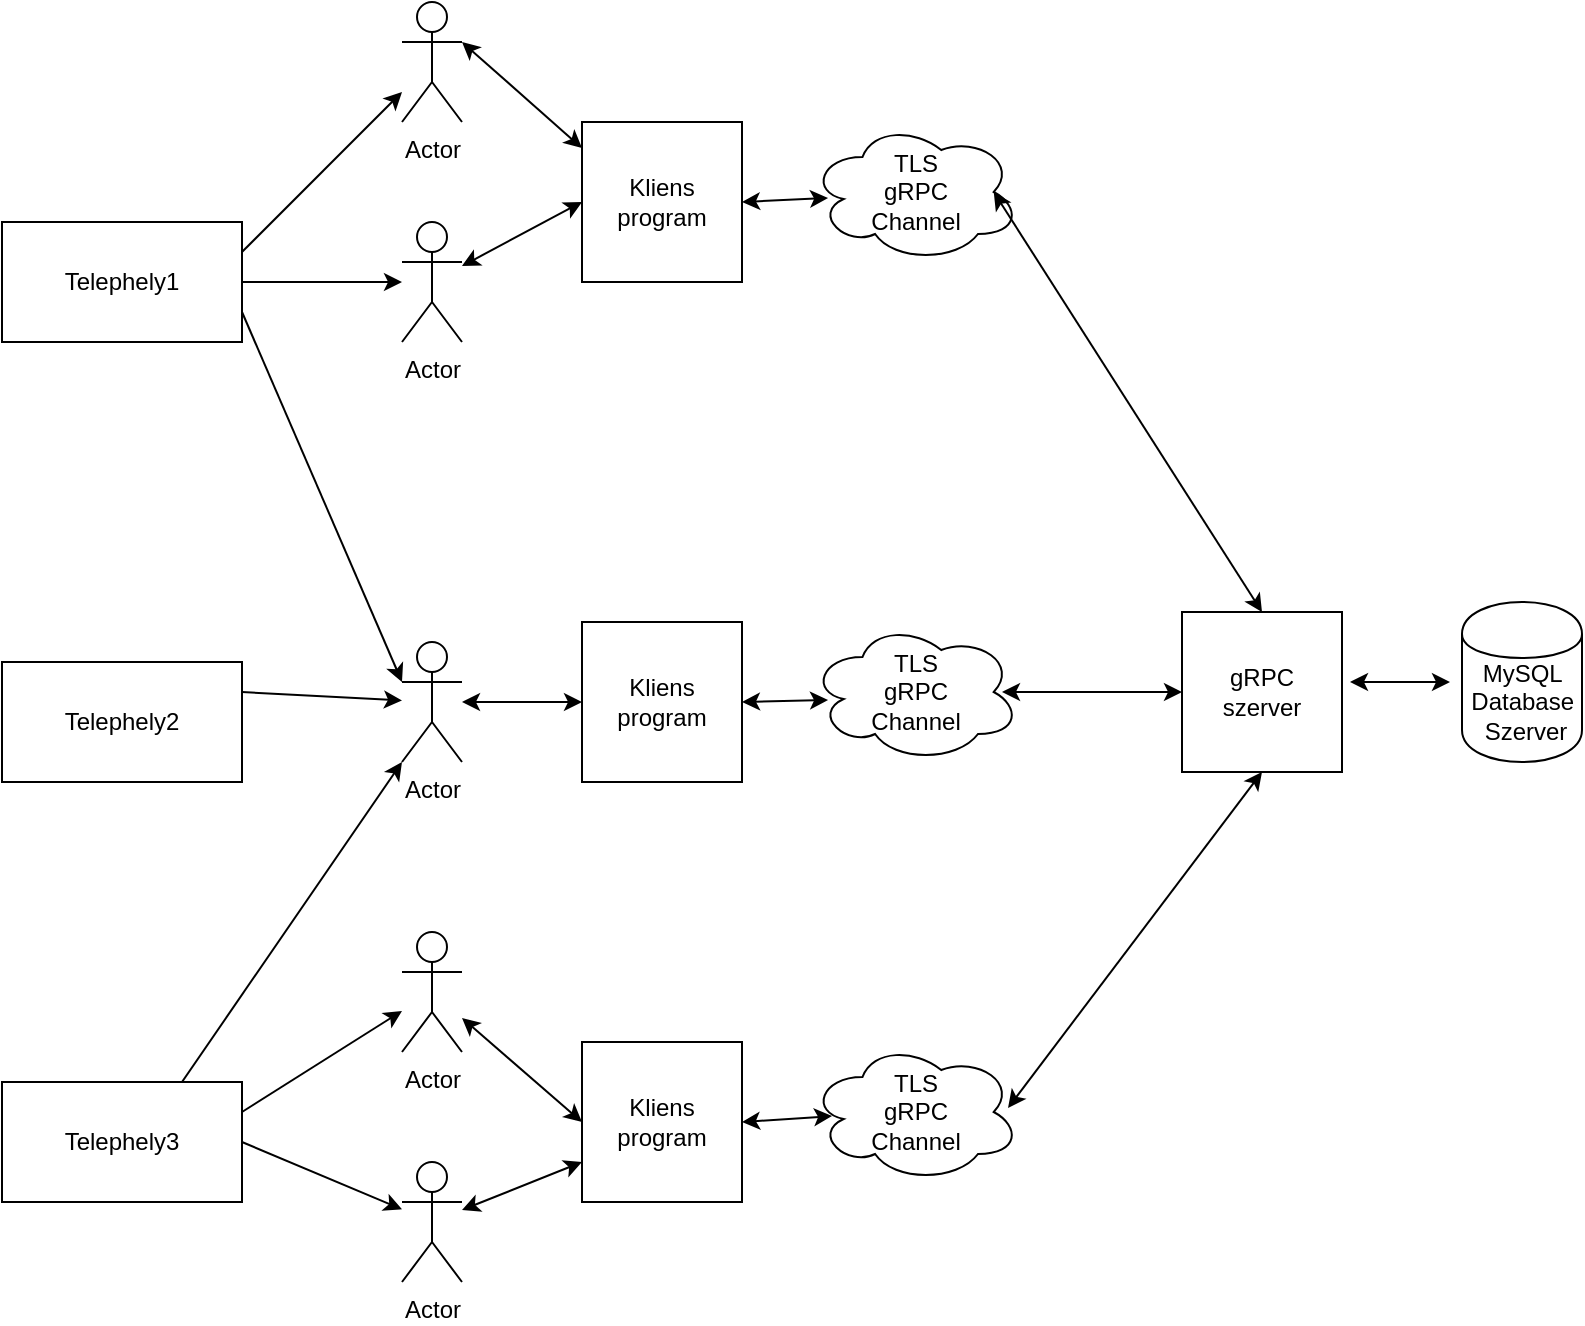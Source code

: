 <mxfile version="12.9.8" type="device"><diagram id="CdFhesnG6FrgWfggPAQY" name="Page-1"><mxGraphModel dx="2062" dy="762" grid="1" gridSize="10" guides="1" tooltips="1" connect="1" arrows="1" fold="1" page="1" pageScale="1" pageWidth="827" pageHeight="1169" math="0" shadow="0"><root><mxCell id="0"/><mxCell id="1" parent="0"/><mxCell id="7Wt9LZ78kQJ02TTi9cxh-1" value="Actor" style="shape=umlActor;verticalLabelPosition=bottom;labelBackgroundColor=#ffffff;verticalAlign=top;html=1;outlineConnect=0;" vertex="1" parent="1"><mxGeometry x="210" y="60" width="30" height="60" as="geometry"/></mxCell><mxCell id="7Wt9LZ78kQJ02TTi9cxh-2" value="Actor" style="shape=umlActor;verticalLabelPosition=bottom;labelBackgroundColor=#ffffff;verticalAlign=top;html=1;outlineConnect=0;" vertex="1" parent="1"><mxGeometry x="210" y="170" width="30" height="60" as="geometry"/></mxCell><mxCell id="7Wt9LZ78kQJ02TTi9cxh-3" value="Actor" style="shape=umlActor;verticalLabelPosition=bottom;labelBackgroundColor=#ffffff;verticalAlign=top;html=1;outlineConnect=0;" vertex="1" parent="1"><mxGeometry x="210" y="380" width="30" height="60" as="geometry"/></mxCell><mxCell id="7Wt9LZ78kQJ02TTi9cxh-5" value="Actor" style="shape=umlActor;verticalLabelPosition=bottom;labelBackgroundColor=#ffffff;verticalAlign=top;html=1;outlineConnect=0;" vertex="1" parent="1"><mxGeometry x="210" y="525" width="30" height="60" as="geometry"/></mxCell><mxCell id="7Wt9LZ78kQJ02TTi9cxh-6" value="Actor" style="shape=umlActor;verticalLabelPosition=bottom;labelBackgroundColor=#ffffff;verticalAlign=top;html=1;outlineConnect=0;" vertex="1" parent="1"><mxGeometry x="210" y="640" width="30" height="60" as="geometry"/></mxCell><mxCell id="7Wt9LZ78kQJ02TTi9cxh-7" value="" style="rounded=0;whiteSpace=wrap;html=1;" vertex="1" parent="1"><mxGeometry x="10" y="170" width="120" height="60" as="geometry"/></mxCell><object label="" id="7Wt9LZ78kQJ02TTi9cxh-8"><mxCell style="rounded=0;whiteSpace=wrap;html=1;" vertex="1" parent="1"><mxGeometry x="10" y="390" width="120" height="60" as="geometry"/></mxCell></object><mxCell id="7Wt9LZ78kQJ02TTi9cxh-9" value="" style="rounded=0;whiteSpace=wrap;html=1;" vertex="1" parent="1"><mxGeometry x="10" y="600" width="120" height="60" as="geometry"/></mxCell><mxCell id="7Wt9LZ78kQJ02TTi9cxh-10" value="Telephely1" style="text;html=1;strokeColor=none;fillColor=none;align=center;verticalAlign=middle;whiteSpace=wrap;rounded=0;" vertex="1" parent="1"><mxGeometry x="50" y="190" width="40" height="20" as="geometry"/></mxCell><mxCell id="7Wt9LZ78kQJ02TTi9cxh-11" value="Telephely2" style="text;html=1;strokeColor=none;fillColor=none;align=center;verticalAlign=middle;whiteSpace=wrap;rounded=0;" vertex="1" parent="1"><mxGeometry x="50" y="410" width="40" height="20" as="geometry"/></mxCell><mxCell id="7Wt9LZ78kQJ02TTi9cxh-12" value="Telephely3" style="text;html=1;strokeColor=none;fillColor=none;align=center;verticalAlign=middle;whiteSpace=wrap;rounded=0;" vertex="1" parent="1"><mxGeometry x="50" y="620" width="40" height="20" as="geometry"/></mxCell><mxCell id="7Wt9LZ78kQJ02TTi9cxh-13" value="" style="endArrow=classic;html=1;exitX=1;exitY=0.25;exitDx=0;exitDy=0;" edge="1" parent="1" source="7Wt9LZ78kQJ02TTi9cxh-7" target="7Wt9LZ78kQJ02TTi9cxh-1"><mxGeometry width="50" height="50" relative="1" as="geometry"><mxPoint x="140" y="180" as="sourcePoint"/><mxPoint x="190" y="130" as="targetPoint"/></mxGeometry></mxCell><mxCell id="7Wt9LZ78kQJ02TTi9cxh-16" value="" style="endArrow=classic;html=1;exitX=1;exitY=0.25;exitDx=0;exitDy=0;" edge="1" parent="1" source="7Wt9LZ78kQJ02TTi9cxh-8" target="7Wt9LZ78kQJ02TTi9cxh-3"><mxGeometry width="50" height="50" relative="1" as="geometry"><mxPoint x="390" y="450" as="sourcePoint"/><mxPoint x="440" y="400" as="targetPoint"/></mxGeometry></mxCell><mxCell id="7Wt9LZ78kQJ02TTi9cxh-17" value="" style="endArrow=classic;html=1;exitX=1;exitY=0.5;exitDx=0;exitDy=0;" edge="1" parent="1" source="7Wt9LZ78kQJ02TTi9cxh-7" target="7Wt9LZ78kQJ02TTi9cxh-2"><mxGeometry width="50" height="50" relative="1" as="geometry"><mxPoint x="390" y="450" as="sourcePoint"/><mxPoint x="440" y="400" as="targetPoint"/></mxGeometry></mxCell><mxCell id="7Wt9LZ78kQJ02TTi9cxh-18" value="" style="endArrow=classic;html=1;exitX=1;exitY=0.25;exitDx=0;exitDy=0;" edge="1" parent="1" source="7Wt9LZ78kQJ02TTi9cxh-9" target="7Wt9LZ78kQJ02TTi9cxh-5"><mxGeometry width="50" height="50" relative="1" as="geometry"><mxPoint x="140" y="610" as="sourcePoint"/><mxPoint x="190" y="560" as="targetPoint"/></mxGeometry></mxCell><mxCell id="7Wt9LZ78kQJ02TTi9cxh-22" value="" style="endArrow=classic;html=1;exitX=1;exitY=0.5;exitDx=0;exitDy=0;" edge="1" parent="1" source="7Wt9LZ78kQJ02TTi9cxh-9" target="7Wt9LZ78kQJ02TTi9cxh-6"><mxGeometry width="50" height="50" relative="1" as="geometry"><mxPoint x="320" y="620" as="sourcePoint"/><mxPoint x="370" y="570" as="targetPoint"/></mxGeometry></mxCell><mxCell id="7Wt9LZ78kQJ02TTi9cxh-26" value="" style="endArrow=classic;html=1;entryX=0;entryY=1;entryDx=0;entryDy=0;entryPerimeter=0;" edge="1" parent="1" target="7Wt9LZ78kQJ02TTi9cxh-3"><mxGeometry width="50" height="50" relative="1" as="geometry"><mxPoint x="100" y="600" as="sourcePoint"/><mxPoint x="150" y="550" as="targetPoint"/></mxGeometry></mxCell><mxCell id="7Wt9LZ78kQJ02TTi9cxh-27" value="" style="endArrow=classic;html=1;exitX=1;exitY=0.75;exitDx=0;exitDy=0;entryX=0;entryY=0.333;entryDx=0;entryDy=0;entryPerimeter=0;" edge="1" parent="1" source="7Wt9LZ78kQJ02TTi9cxh-7" target="7Wt9LZ78kQJ02TTi9cxh-3"><mxGeometry width="50" height="50" relative="1" as="geometry"><mxPoint x="390" y="450" as="sourcePoint"/><mxPoint x="440" y="400" as="targetPoint"/></mxGeometry></mxCell><mxCell id="7Wt9LZ78kQJ02TTi9cxh-28" value="" style="whiteSpace=wrap;html=1;aspect=fixed;" vertex="1" parent="1"><mxGeometry x="300" y="120" width="80" height="80" as="geometry"/></mxCell><mxCell id="7Wt9LZ78kQJ02TTi9cxh-29" value="Kliens&lt;br&gt;program" style="text;html=1;strokeColor=none;fillColor=none;align=center;verticalAlign=middle;whiteSpace=wrap;rounded=0;" vertex="1" parent="1"><mxGeometry x="320" y="150" width="40" height="20" as="geometry"/></mxCell><mxCell id="7Wt9LZ78kQJ02TTi9cxh-30" value="" style="whiteSpace=wrap;html=1;aspect=fixed;" vertex="1" parent="1"><mxGeometry x="300" y="580" width="80" height="80" as="geometry"/></mxCell><mxCell id="7Wt9LZ78kQJ02TTi9cxh-31" value="Kliens&lt;br&gt;program" style="text;html=1;strokeColor=none;fillColor=none;align=center;verticalAlign=middle;whiteSpace=wrap;rounded=0;" vertex="1" parent="1"><mxGeometry x="320" y="610" width="40" height="20" as="geometry"/></mxCell><mxCell id="7Wt9LZ78kQJ02TTi9cxh-32" value="" style="whiteSpace=wrap;html=1;aspect=fixed;" vertex="1" parent="1"><mxGeometry x="300" y="370" width="80" height="80" as="geometry"/></mxCell><mxCell id="7Wt9LZ78kQJ02TTi9cxh-33" value="Kliens&lt;br&gt;program" style="text;html=1;strokeColor=none;fillColor=none;align=center;verticalAlign=middle;whiteSpace=wrap;rounded=0;" vertex="1" parent="1"><mxGeometry x="320" y="400" width="40" height="20" as="geometry"/></mxCell><mxCell id="7Wt9LZ78kQJ02TTi9cxh-42" value="" style="ellipse;shape=cloud;whiteSpace=wrap;html=1;" vertex="1" parent="1"><mxGeometry x="414" y="120" width="105" height="70" as="geometry"/></mxCell><mxCell id="7Wt9LZ78kQJ02TTi9cxh-43" value="" style="ellipse;shape=cloud;whiteSpace=wrap;html=1;" vertex="1" parent="1"><mxGeometry x="414" y="370" width="105" height="70" as="geometry"/></mxCell><mxCell id="7Wt9LZ78kQJ02TTi9cxh-44" value="" style="ellipse;shape=cloud;whiteSpace=wrap;html=1;" vertex="1" parent="1"><mxGeometry x="414" y="580" width="105" height="70" as="geometry"/></mxCell><mxCell id="7Wt9LZ78kQJ02TTi9cxh-45" value="TLS gRPC Channel" style="text;html=1;strokeColor=none;fillColor=none;align=center;verticalAlign=middle;whiteSpace=wrap;rounded=0;" vertex="1" parent="1"><mxGeometry x="446.5" y="395" width="40" height="20" as="geometry"/></mxCell><mxCell id="7Wt9LZ78kQJ02TTi9cxh-48" value="TLS gRPC Channel" style="text;html=1;strokeColor=none;fillColor=none;align=center;verticalAlign=middle;whiteSpace=wrap;rounded=0;" vertex="1" parent="1"><mxGeometry x="446.5" y="605" width="40" height="20" as="geometry"/></mxCell><mxCell id="7Wt9LZ78kQJ02TTi9cxh-49" value="TLS gRPC Channel" style="text;html=1;strokeColor=none;fillColor=none;align=center;verticalAlign=middle;whiteSpace=wrap;rounded=0;" vertex="1" parent="1"><mxGeometry x="446.5" y="145" width="40" height="20" as="geometry"/></mxCell><mxCell id="7Wt9LZ78kQJ02TTi9cxh-50" value="" style="whiteSpace=wrap;html=1;aspect=fixed;" vertex="1" parent="1"><mxGeometry x="600" y="365" width="80" height="80" as="geometry"/></mxCell><mxCell id="7Wt9LZ78kQJ02TTi9cxh-51" value="gRPC szerver" style="text;html=1;strokeColor=none;fillColor=none;align=center;verticalAlign=middle;whiteSpace=wrap;rounded=0;" vertex="1" parent="1"><mxGeometry x="620" y="395" width="40" height="20" as="geometry"/></mxCell><mxCell id="7Wt9LZ78kQJ02TTi9cxh-55" value="" style="shape=cylinder;whiteSpace=wrap;html=1;boundedLbl=1;backgroundOutline=1;" vertex="1" parent="1"><mxGeometry x="740" y="360" width="60" height="80" as="geometry"/></mxCell><mxCell id="7Wt9LZ78kQJ02TTi9cxh-56" value="MySQL&amp;nbsp;&lt;br&gt;Database&amp;nbsp;&lt;br&gt;Szerver" style="text;html=1;strokeColor=none;fillColor=none;align=center;verticalAlign=middle;whiteSpace=wrap;rounded=0;" vertex="1" parent="1"><mxGeometry x="752" y="400" width="40" height="20" as="geometry"/></mxCell><mxCell id="7Wt9LZ78kQJ02TTi9cxh-71" value="" style="endArrow=classic;startArrow=classic;html=1;exitX=1;exitY=0.5;exitDx=0;exitDy=0;entryX=0.086;entryY=0.543;entryDx=0;entryDy=0;entryPerimeter=0;" edge="1" parent="1" source="7Wt9LZ78kQJ02TTi9cxh-28" target="7Wt9LZ78kQJ02TTi9cxh-42"><mxGeometry width="50" height="50" relative="1" as="geometry"><mxPoint x="390" y="450" as="sourcePoint"/><mxPoint x="440" y="400" as="targetPoint"/></mxGeometry></mxCell><mxCell id="7Wt9LZ78kQJ02TTi9cxh-72" value="" style="endArrow=classic;startArrow=classic;html=1;exitX=1;exitY=0.5;exitDx=0;exitDy=0;entryX=0.086;entryY=0.557;entryDx=0;entryDy=0;entryPerimeter=0;" edge="1" parent="1" source="7Wt9LZ78kQJ02TTi9cxh-32" target="7Wt9LZ78kQJ02TTi9cxh-43"><mxGeometry width="50" height="50" relative="1" as="geometry"><mxPoint x="390" y="450" as="sourcePoint"/><mxPoint x="440" y="400" as="targetPoint"/></mxGeometry></mxCell><mxCell id="7Wt9LZ78kQJ02TTi9cxh-73" value="" style="endArrow=classic;startArrow=classic;html=1;exitX=1;exitY=0.5;exitDx=0;exitDy=0;entryX=0.105;entryY=0.529;entryDx=0;entryDy=0;entryPerimeter=0;" edge="1" parent="1" source="7Wt9LZ78kQJ02TTi9cxh-30" target="7Wt9LZ78kQJ02TTi9cxh-44"><mxGeometry width="50" height="50" relative="1" as="geometry"><mxPoint x="390" y="450" as="sourcePoint"/><mxPoint x="440" y="400" as="targetPoint"/></mxGeometry></mxCell><mxCell id="7Wt9LZ78kQJ02TTi9cxh-74" value="" style="endArrow=classic;startArrow=classic;html=1;exitX=0.943;exitY=0.471;exitDx=0;exitDy=0;exitPerimeter=0;entryX=0.5;entryY=1;entryDx=0;entryDy=0;" edge="1" parent="1" source="7Wt9LZ78kQJ02TTi9cxh-44" target="7Wt9LZ78kQJ02TTi9cxh-50"><mxGeometry width="50" height="50" relative="1" as="geometry"><mxPoint x="390" y="450" as="sourcePoint"/><mxPoint x="440" y="400" as="targetPoint"/></mxGeometry></mxCell><mxCell id="7Wt9LZ78kQJ02TTi9cxh-76" value="" style="endArrow=classic;startArrow=classic;html=1;exitX=0;exitY=0.5;exitDx=0;exitDy=0;" edge="1" parent="1" source="7Wt9LZ78kQJ02TTi9cxh-50"><mxGeometry width="50" height="50" relative="1" as="geometry"><mxPoint x="390" y="450" as="sourcePoint"/><mxPoint x="510" y="405" as="targetPoint"/></mxGeometry></mxCell><mxCell id="7Wt9LZ78kQJ02TTi9cxh-77" value="" style="endArrow=classic;startArrow=classic;html=1;exitX=0.875;exitY=0.5;exitDx=0;exitDy=0;exitPerimeter=0;entryX=0.5;entryY=0;entryDx=0;entryDy=0;" edge="1" parent="1" source="7Wt9LZ78kQJ02TTi9cxh-42" target="7Wt9LZ78kQJ02TTi9cxh-50"><mxGeometry width="50" height="50" relative="1" as="geometry"><mxPoint x="625" y="260" as="sourcePoint"/><mxPoint x="675" y="210" as="targetPoint"/></mxGeometry></mxCell><mxCell id="7Wt9LZ78kQJ02TTi9cxh-79" value="" style="endArrow=classic;startArrow=classic;html=1;entryX=0;entryY=0.5;entryDx=0;entryDy=0;" edge="1" parent="1"><mxGeometry width="50" height="50" relative="1" as="geometry"><mxPoint x="684" y="400" as="sourcePoint"/><mxPoint x="734" y="400" as="targetPoint"/></mxGeometry></mxCell><mxCell id="7Wt9LZ78kQJ02TTi9cxh-80" value="" style="endArrow=classic;startArrow=classic;html=1;exitX=0;exitY=0.5;exitDx=0;exitDy=0;" edge="1" parent="1" source="7Wt9LZ78kQJ02TTi9cxh-32" target="7Wt9LZ78kQJ02TTi9cxh-3"><mxGeometry width="50" height="50" relative="1" as="geometry"><mxPoint x="390" y="450" as="sourcePoint"/><mxPoint x="440" y="400" as="targetPoint"/></mxGeometry></mxCell><mxCell id="7Wt9LZ78kQJ02TTi9cxh-81" value="" style="endArrow=classic;startArrow=classic;html=1;exitX=0;exitY=0.5;exitDx=0;exitDy=0;" edge="1" parent="1" source="7Wt9LZ78kQJ02TTi9cxh-30" target="7Wt9LZ78kQJ02TTi9cxh-5"><mxGeometry width="50" height="50" relative="1" as="geometry"><mxPoint x="390" y="450" as="sourcePoint"/><mxPoint x="440" y="400" as="targetPoint"/></mxGeometry></mxCell><mxCell id="7Wt9LZ78kQJ02TTi9cxh-82" value="" style="endArrow=classic;startArrow=classic;html=1;exitX=0;exitY=0.75;exitDx=0;exitDy=0;" edge="1" parent="1" source="7Wt9LZ78kQJ02TTi9cxh-30" target="7Wt9LZ78kQJ02TTi9cxh-6"><mxGeometry width="50" height="50" relative="1" as="geometry"><mxPoint x="390" y="450" as="sourcePoint"/><mxPoint x="440" y="400" as="targetPoint"/></mxGeometry></mxCell><mxCell id="7Wt9LZ78kQJ02TTi9cxh-83" value="" style="endArrow=classic;startArrow=classic;html=1;entryX=0;entryY=0.5;entryDx=0;entryDy=0;" edge="1" parent="1" source="7Wt9LZ78kQJ02TTi9cxh-2" target="7Wt9LZ78kQJ02TTi9cxh-28"><mxGeometry width="50" height="50" relative="1" as="geometry"><mxPoint x="340" y="300" as="sourcePoint"/><mxPoint x="390" y="250" as="targetPoint"/></mxGeometry></mxCell><mxCell id="7Wt9LZ78kQJ02TTi9cxh-84" value="" style="endArrow=classic;startArrow=classic;html=1;exitX=1;exitY=0.333;exitDx=0;exitDy=0;exitPerimeter=0;entryX=0;entryY=0.163;entryDx=0;entryDy=0;entryPerimeter=0;" edge="1" parent="1" source="7Wt9LZ78kQJ02TTi9cxh-1" target="7Wt9LZ78kQJ02TTi9cxh-28"><mxGeometry width="50" height="50" relative="1" as="geometry"><mxPoint x="390" y="450" as="sourcePoint"/><mxPoint x="440" y="400" as="targetPoint"/></mxGeometry></mxCell></root></mxGraphModel></diagram></mxfile>
